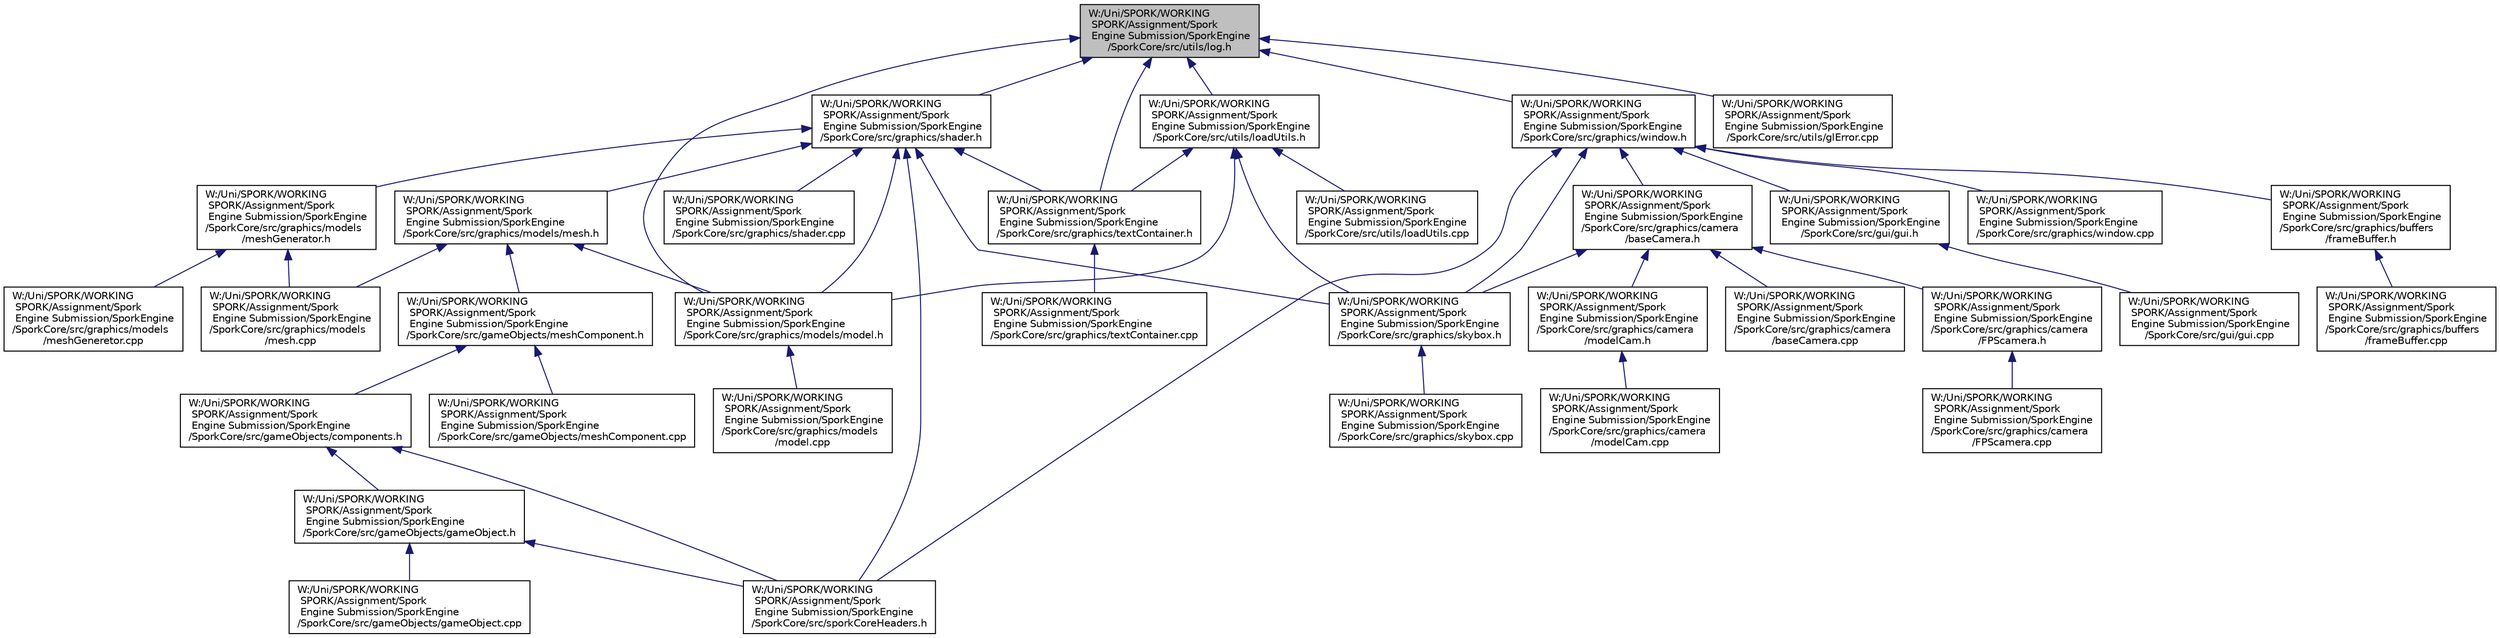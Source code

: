 digraph "W:/Uni/SPORK/WORKING SPORK/Assignment/Spork Engine Submission/SporkEngine/SporkCore/src/utils/log.h"
{
  edge [fontname="Helvetica",fontsize="10",labelfontname="Helvetica",labelfontsize="10"];
  node [fontname="Helvetica",fontsize="10",shape=record];
  Node20 [label="W:/Uni/SPORK/WORKING\l SPORK/Assignment/Spork\l Engine Submission/SporkEngine\l/SporkCore/src/utils/log.h",height=0.2,width=0.4,color="black", fillcolor="grey75", style="filled", fontcolor="black"];
  Node20 -> Node21 [dir="back",color="midnightblue",fontsize="10",style="solid"];
  Node21 [label="W:/Uni/SPORK/WORKING\l SPORK/Assignment/Spork\l Engine Submission/SporkEngine\l/SporkCore/src/graphics/shader.h",height=0.2,width=0.4,color="black", fillcolor="white", style="filled",URL="$shader_8h.html"];
  Node21 -> Node22 [dir="back",color="midnightblue",fontsize="10",style="solid"];
  Node22 [label="W:/Uni/SPORK/WORKING\l SPORK/Assignment/Spork\l Engine Submission/SporkEngine\l/SporkCore/src/graphics/models/mesh.h",height=0.2,width=0.4,color="black", fillcolor="white", style="filled",URL="$mesh_8h.html"];
  Node22 -> Node23 [dir="back",color="midnightblue",fontsize="10",style="solid"];
  Node23 [label="W:/Uni/SPORK/WORKING\l SPORK/Assignment/Spork\l Engine Submission/SporkEngine\l/SporkCore/src/gameObjects/meshComponent.h",height=0.2,width=0.4,color="black", fillcolor="white", style="filled",URL="$mesh_component_8h.html"];
  Node23 -> Node24 [dir="back",color="midnightblue",fontsize="10",style="solid"];
  Node24 [label="W:/Uni/SPORK/WORKING\l SPORK/Assignment/Spork\l Engine Submission/SporkEngine\l/SporkCore/src/gameObjects/components.h",height=0.2,width=0.4,color="black", fillcolor="white", style="filled",URL="$components_8h.html"];
  Node24 -> Node25 [dir="back",color="midnightblue",fontsize="10",style="solid"];
  Node25 [label="W:/Uni/SPORK/WORKING\l SPORK/Assignment/Spork\l Engine Submission/SporkEngine\l/SporkCore/src/gameObjects/gameObject.h",height=0.2,width=0.4,color="black", fillcolor="white", style="filled",URL="$game_object_8h.html"];
  Node25 -> Node26 [dir="back",color="midnightblue",fontsize="10",style="solid"];
  Node26 [label="W:/Uni/SPORK/WORKING\l SPORK/Assignment/Spork\l Engine Submission/SporkEngine\l/SporkCore/src/gameObjects/gameObject.cpp",height=0.2,width=0.4,color="black", fillcolor="white", style="filled",URL="$game_object_8cpp.html"];
  Node25 -> Node27 [dir="back",color="midnightblue",fontsize="10",style="solid"];
  Node27 [label="W:/Uni/SPORK/WORKING\l SPORK/Assignment/Spork\l Engine Submission/SporkEngine\l/SporkCore/src/sporkCoreHeaders.h",height=0.2,width=0.4,color="black", fillcolor="white", style="filled",URL="$spork_core_headers_8h.html"];
  Node24 -> Node27 [dir="back",color="midnightblue",fontsize="10",style="solid"];
  Node23 -> Node28 [dir="back",color="midnightblue",fontsize="10",style="solid"];
  Node28 [label="W:/Uni/SPORK/WORKING\l SPORK/Assignment/Spork\l Engine Submission/SporkEngine\l/SporkCore/src/gameObjects/meshComponent.cpp",height=0.2,width=0.4,color="black", fillcolor="white", style="filled",URL="$mesh_component_8cpp.html"];
  Node22 -> Node29 [dir="back",color="midnightblue",fontsize="10",style="solid"];
  Node29 [label="W:/Uni/SPORK/WORKING\l SPORK/Assignment/Spork\l Engine Submission/SporkEngine\l/SporkCore/src/graphics/models\l/mesh.cpp",height=0.2,width=0.4,color="black", fillcolor="white", style="filled",URL="$mesh_8cpp.html"];
  Node22 -> Node30 [dir="back",color="midnightblue",fontsize="10",style="solid"];
  Node30 [label="W:/Uni/SPORK/WORKING\l SPORK/Assignment/Spork\l Engine Submission/SporkEngine\l/SporkCore/src/graphics/models/model.h",height=0.2,width=0.4,color="black", fillcolor="white", style="filled",URL="$model_8h.html"];
  Node30 -> Node31 [dir="back",color="midnightblue",fontsize="10",style="solid"];
  Node31 [label="W:/Uni/SPORK/WORKING\l SPORK/Assignment/Spork\l Engine Submission/SporkEngine\l/SporkCore/src/graphics/models\l/model.cpp",height=0.2,width=0.4,color="black", fillcolor="white", style="filled",URL="$model_8cpp.html"];
  Node21 -> Node32 [dir="back",color="midnightblue",fontsize="10",style="solid"];
  Node32 [label="W:/Uni/SPORK/WORKING\l SPORK/Assignment/Spork\l Engine Submission/SporkEngine\l/SporkCore/src/graphics/models\l/meshGenerator.h",height=0.2,width=0.4,color="black", fillcolor="white", style="filled",URL="$mesh_generator_8h.html"];
  Node32 -> Node29 [dir="back",color="midnightblue",fontsize="10",style="solid"];
  Node32 -> Node33 [dir="back",color="midnightblue",fontsize="10",style="solid"];
  Node33 [label="W:/Uni/SPORK/WORKING\l SPORK/Assignment/Spork\l Engine Submission/SporkEngine\l/SporkCore/src/graphics/models\l/meshGeneretor.cpp",height=0.2,width=0.4,color="black", fillcolor="white", style="filled",URL="$mesh_generetor_8cpp.html"];
  Node21 -> Node30 [dir="back",color="midnightblue",fontsize="10",style="solid"];
  Node21 -> Node34 [dir="back",color="midnightblue",fontsize="10",style="solid"];
  Node34 [label="W:/Uni/SPORK/WORKING\l SPORK/Assignment/Spork\l Engine Submission/SporkEngine\l/SporkCore/src/graphics/shader.cpp",height=0.2,width=0.4,color="black", fillcolor="white", style="filled",URL="$shader_8cpp.html"];
  Node21 -> Node35 [dir="back",color="midnightblue",fontsize="10",style="solid"];
  Node35 [label="W:/Uni/SPORK/WORKING\l SPORK/Assignment/Spork\l Engine Submission/SporkEngine\l/SporkCore/src/graphics/skybox.h",height=0.2,width=0.4,color="black", fillcolor="white", style="filled",URL="$skybox_8h.html"];
  Node35 -> Node36 [dir="back",color="midnightblue",fontsize="10",style="solid"];
  Node36 [label="W:/Uni/SPORK/WORKING\l SPORK/Assignment/Spork\l Engine Submission/SporkEngine\l/SporkCore/src/graphics/skybox.cpp",height=0.2,width=0.4,color="black", fillcolor="white", style="filled",URL="$skybox_8cpp.html"];
  Node21 -> Node37 [dir="back",color="midnightblue",fontsize="10",style="solid"];
  Node37 [label="W:/Uni/SPORK/WORKING\l SPORK/Assignment/Spork\l Engine Submission/SporkEngine\l/SporkCore/src/graphics/textContainer.h",height=0.2,width=0.4,color="black", fillcolor="white", style="filled",URL="$text_container_8h.html"];
  Node37 -> Node38 [dir="back",color="midnightblue",fontsize="10",style="solid"];
  Node38 [label="W:/Uni/SPORK/WORKING\l SPORK/Assignment/Spork\l Engine Submission/SporkEngine\l/SporkCore/src/graphics/textContainer.cpp",height=0.2,width=0.4,color="black", fillcolor="white", style="filled",URL="$text_container_8cpp.html"];
  Node21 -> Node27 [dir="back",color="midnightblue",fontsize="10",style="solid"];
  Node20 -> Node39 [dir="back",color="midnightblue",fontsize="10",style="solid"];
  Node39 [label="W:/Uni/SPORK/WORKING\l SPORK/Assignment/Spork\l Engine Submission/SporkEngine\l/SporkCore/src/graphics/window.h",height=0.2,width=0.4,color="black", fillcolor="white", style="filled",URL="$window_8h.html"];
  Node39 -> Node40 [dir="back",color="midnightblue",fontsize="10",style="solid"];
  Node40 [label="W:/Uni/SPORK/WORKING\l SPORK/Assignment/Spork\l Engine Submission/SporkEngine\l/SporkCore/src/graphics/buffers\l/frameBuffer.h",height=0.2,width=0.4,color="black", fillcolor="white", style="filled",URL="$frame_buffer_8h.html"];
  Node40 -> Node41 [dir="back",color="midnightblue",fontsize="10",style="solid"];
  Node41 [label="W:/Uni/SPORK/WORKING\l SPORK/Assignment/Spork\l Engine Submission/SporkEngine\l/SporkCore/src/graphics/buffers\l/frameBuffer.cpp",height=0.2,width=0.4,color="black", fillcolor="white", style="filled",URL="$frame_buffer_8cpp.html"];
  Node39 -> Node42 [dir="back",color="midnightblue",fontsize="10",style="solid"];
  Node42 [label="W:/Uni/SPORK/WORKING\l SPORK/Assignment/Spork\l Engine Submission/SporkEngine\l/SporkCore/src/graphics/camera\l/baseCamera.h",height=0.2,width=0.4,color="black", fillcolor="white", style="filled",URL="$base_camera_8h.html"];
  Node42 -> Node43 [dir="back",color="midnightblue",fontsize="10",style="solid"];
  Node43 [label="W:/Uni/SPORK/WORKING\l SPORK/Assignment/Spork\l Engine Submission/SporkEngine\l/SporkCore/src/graphics/camera\l/baseCamera.cpp",height=0.2,width=0.4,color="black", fillcolor="white", style="filled",URL="$base_camera_8cpp.html"];
  Node42 -> Node44 [dir="back",color="midnightblue",fontsize="10",style="solid"];
  Node44 [label="W:/Uni/SPORK/WORKING\l SPORK/Assignment/Spork\l Engine Submission/SporkEngine\l/SporkCore/src/graphics/camera\l/FPScamera.h",height=0.2,width=0.4,color="black", fillcolor="white", style="filled",URL="$_f_p_scamera_8h.html"];
  Node44 -> Node45 [dir="back",color="midnightblue",fontsize="10",style="solid"];
  Node45 [label="W:/Uni/SPORK/WORKING\l SPORK/Assignment/Spork\l Engine Submission/SporkEngine\l/SporkCore/src/graphics/camera\l/FPScamera.cpp",height=0.2,width=0.4,color="black", fillcolor="white", style="filled",URL="$_f_p_scamera_8cpp.html"];
  Node42 -> Node46 [dir="back",color="midnightblue",fontsize="10",style="solid"];
  Node46 [label="W:/Uni/SPORK/WORKING\l SPORK/Assignment/Spork\l Engine Submission/SporkEngine\l/SporkCore/src/graphics/camera\l/modelCam.h",height=0.2,width=0.4,color="black", fillcolor="white", style="filled",URL="$model_cam_8h.html"];
  Node46 -> Node47 [dir="back",color="midnightblue",fontsize="10",style="solid"];
  Node47 [label="W:/Uni/SPORK/WORKING\l SPORK/Assignment/Spork\l Engine Submission/SporkEngine\l/SporkCore/src/graphics/camera\l/modelCam.cpp",height=0.2,width=0.4,color="black", fillcolor="white", style="filled",URL="$model_cam_8cpp.html"];
  Node42 -> Node35 [dir="back",color="midnightblue",fontsize="10",style="solid"];
  Node39 -> Node35 [dir="back",color="midnightblue",fontsize="10",style="solid"];
  Node39 -> Node48 [dir="back",color="midnightblue",fontsize="10",style="solid"];
  Node48 [label="W:/Uni/SPORK/WORKING\l SPORK/Assignment/Spork\l Engine Submission/SporkEngine\l/SporkCore/src/graphics/window.cpp",height=0.2,width=0.4,color="black", fillcolor="white", style="filled",URL="$window_8cpp.html"];
  Node39 -> Node49 [dir="back",color="midnightblue",fontsize="10",style="solid"];
  Node49 [label="W:/Uni/SPORK/WORKING\l SPORK/Assignment/Spork\l Engine Submission/SporkEngine\l/SporkCore/src/gui/gui.h",height=0.2,width=0.4,color="black", fillcolor="white", style="filled",URL="$gui_8h.html"];
  Node49 -> Node50 [dir="back",color="midnightblue",fontsize="10",style="solid"];
  Node50 [label="W:/Uni/SPORK/WORKING\l SPORK/Assignment/Spork\l Engine Submission/SporkEngine\l/SporkCore/src/gui/gui.cpp",height=0.2,width=0.4,color="black", fillcolor="white", style="filled",URL="$gui_8cpp.html"];
  Node39 -> Node27 [dir="back",color="midnightblue",fontsize="10",style="solid"];
  Node20 -> Node30 [dir="back",color="midnightblue",fontsize="10",style="solid"];
  Node20 -> Node51 [dir="back",color="midnightblue",fontsize="10",style="solid"];
  Node51 [label="W:/Uni/SPORK/WORKING\l SPORK/Assignment/Spork\l Engine Submission/SporkEngine\l/SporkCore/src/utils/loadUtils.h",height=0.2,width=0.4,color="black", fillcolor="white", style="filled",URL="$load_utils_8h.html"];
  Node51 -> Node30 [dir="back",color="midnightblue",fontsize="10",style="solid"];
  Node51 -> Node35 [dir="back",color="midnightblue",fontsize="10",style="solid"];
  Node51 -> Node37 [dir="back",color="midnightblue",fontsize="10",style="solid"];
  Node51 -> Node52 [dir="back",color="midnightblue",fontsize="10",style="solid"];
  Node52 [label="W:/Uni/SPORK/WORKING\l SPORK/Assignment/Spork\l Engine Submission/SporkEngine\l/SporkCore/src/utils/loadUtils.cpp",height=0.2,width=0.4,color="black", fillcolor="white", style="filled",URL="$load_utils_8cpp.html"];
  Node20 -> Node37 [dir="back",color="midnightblue",fontsize="10",style="solid"];
  Node20 -> Node53 [dir="back",color="midnightblue",fontsize="10",style="solid"];
  Node53 [label="W:/Uni/SPORK/WORKING\l SPORK/Assignment/Spork\l Engine Submission/SporkEngine\l/SporkCore/src/utils/glError.cpp",height=0.2,width=0.4,color="black", fillcolor="white", style="filled",URL="$gl_error_8cpp.html"];
}
